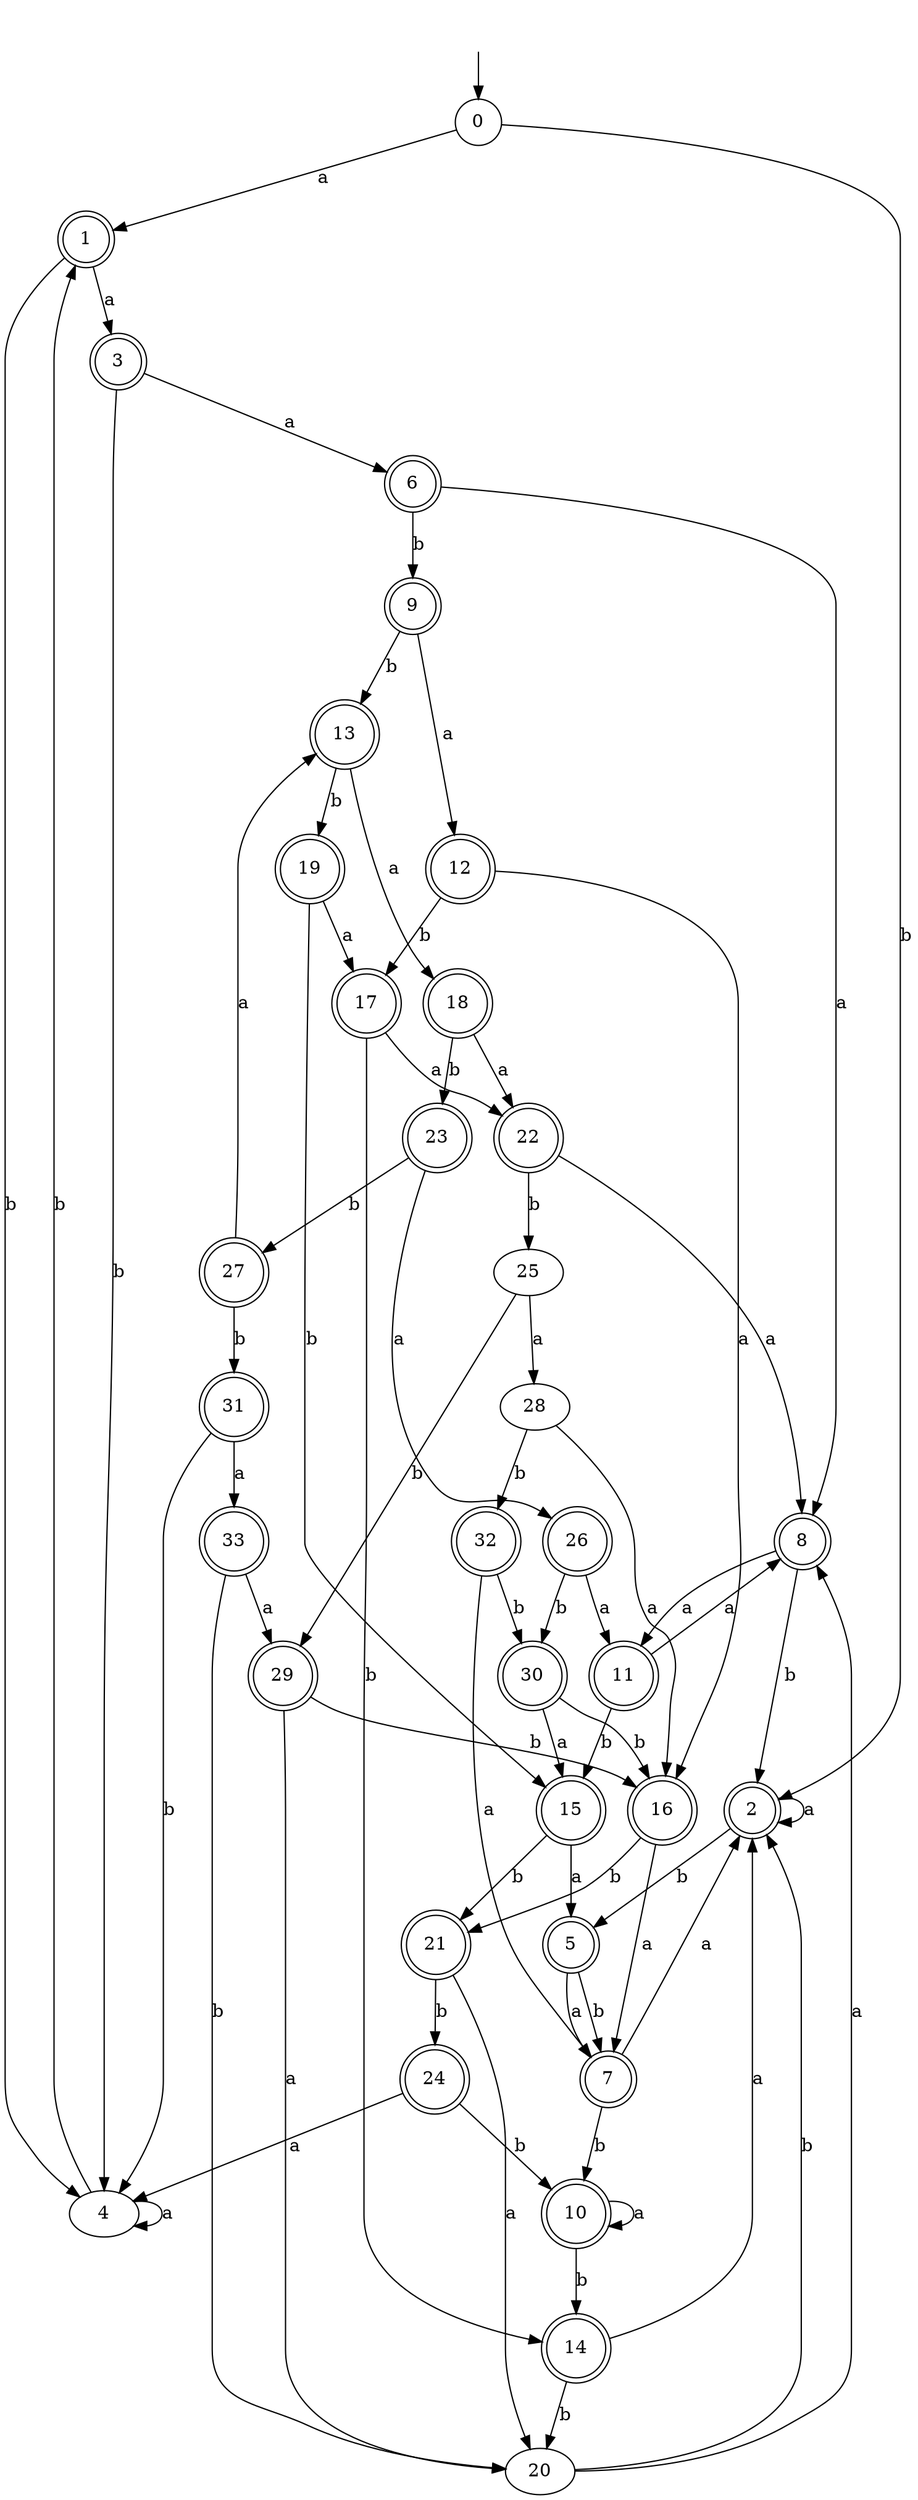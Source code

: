 digraph RandomDFA {
  __start0 [label="", shape=none];
  __start0 -> 0 [label=""];
  0 [shape=circle]
  0 -> 1 [label="a"]
  0 -> 2 [label="b"]
  1 [shape=doublecircle]
  1 -> 3 [label="a"]
  1 -> 4 [label="b"]
  2 [shape=doublecircle]
  2 -> 2 [label="a"]
  2 -> 5 [label="b"]
  3 [shape=doublecircle]
  3 -> 6 [label="a"]
  3 -> 4 [label="b"]
  4
  4 -> 4 [label="a"]
  4 -> 1 [label="b"]
  5 [shape=doublecircle]
  5 -> 7 [label="a"]
  5 -> 7 [label="b"]
  6 [shape=doublecircle]
  6 -> 8 [label="a"]
  6 -> 9 [label="b"]
  7 [shape=doublecircle]
  7 -> 2 [label="a"]
  7 -> 10 [label="b"]
  8 [shape=doublecircle]
  8 -> 11 [label="a"]
  8 -> 2 [label="b"]
  9 [shape=doublecircle]
  9 -> 12 [label="a"]
  9 -> 13 [label="b"]
  10 [shape=doublecircle]
  10 -> 10 [label="a"]
  10 -> 14 [label="b"]
  11 [shape=doublecircle]
  11 -> 8 [label="a"]
  11 -> 15 [label="b"]
  12 [shape=doublecircle]
  12 -> 16 [label="a"]
  12 -> 17 [label="b"]
  13 [shape=doublecircle]
  13 -> 18 [label="a"]
  13 -> 19 [label="b"]
  14 [shape=doublecircle]
  14 -> 2 [label="a"]
  14 -> 20 [label="b"]
  15 [shape=doublecircle]
  15 -> 5 [label="a"]
  15 -> 21 [label="b"]
  16 [shape=doublecircle]
  16 -> 7 [label="a"]
  16 -> 21 [label="b"]
  17 [shape=doublecircle]
  17 -> 22 [label="a"]
  17 -> 14 [label="b"]
  18 [shape=doublecircle]
  18 -> 22 [label="a"]
  18 -> 23 [label="b"]
  19 [shape=doublecircle]
  19 -> 17 [label="a"]
  19 -> 15 [label="b"]
  20
  20 -> 8 [label="a"]
  20 -> 2 [label="b"]
  21 [shape=doublecircle]
  21 -> 20 [label="a"]
  21 -> 24 [label="b"]
  22 [shape=doublecircle]
  22 -> 8 [label="a"]
  22 -> 25 [label="b"]
  23 [shape=doublecircle]
  23 -> 26 [label="a"]
  23 -> 27 [label="b"]
  24 [shape=doublecircle]
  24 -> 4 [label="a"]
  24 -> 10 [label="b"]
  25
  25 -> 28 [label="a"]
  25 -> 29 [label="b"]
  26 [shape=doublecircle]
  26 -> 11 [label="a"]
  26 -> 30 [label="b"]
  27 [shape=doublecircle]
  27 -> 13 [label="a"]
  27 -> 31 [label="b"]
  28
  28 -> 16 [label="a"]
  28 -> 32 [label="b"]
  29 [shape=doublecircle]
  29 -> 20 [label="a"]
  29 -> 16 [label="b"]
  30 [shape=doublecircle]
  30 -> 15 [label="a"]
  30 -> 16 [label="b"]
  31 [shape=doublecircle]
  31 -> 33 [label="a"]
  31 -> 4 [label="b"]
  32 [shape=doublecircle]
  32 -> 7 [label="a"]
  32 -> 30 [label="b"]
  33 [shape=doublecircle]
  33 -> 29 [label="a"]
  33 -> 20 [label="b"]
}
